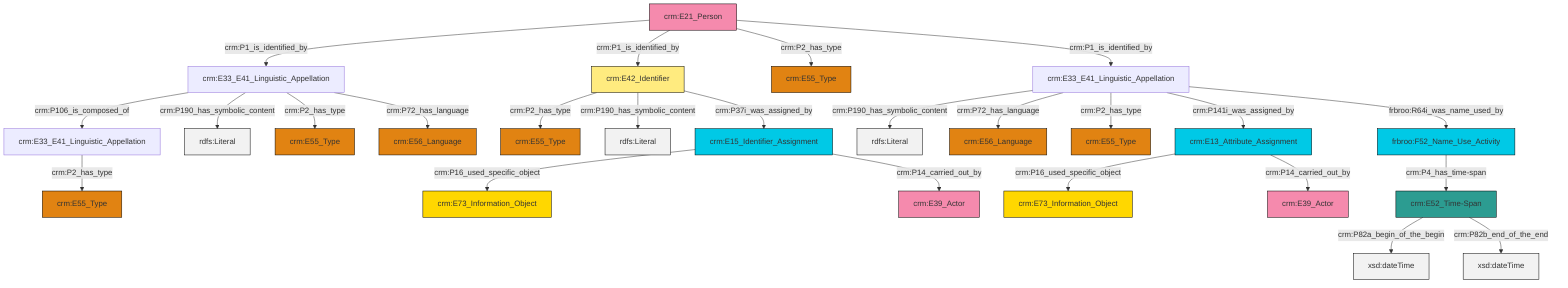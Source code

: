 graph TD
classDef Literal fill:#f2f2f2,stroke:#000000;
classDef CRM_Entity fill:#FFFFFF,stroke:#000000;
classDef Temporal_Entity fill:#00C9E6, stroke:#000000;
classDef Type fill:#E18312, stroke:#000000;
classDef Time-Span fill:#2C9C91, stroke:#000000;
classDef Appellation fill:#FFEB7F, stroke:#000000;
classDef Place fill:#008836, stroke:#000000;
classDef Persistent_Item fill:#B266B2, stroke:#000000;
classDef Conceptual_Object fill:#FFD700, stroke:#000000;
classDef Physical_Thing fill:#D2B48C, stroke:#000000;
classDef Actor fill:#f58aad, stroke:#000000;
classDef PC_Classes fill:#4ce600, stroke:#000000;
classDef Multi fill:#cccccc,stroke:#000000;

4["crm:E21_Person"]:::Actor -->|crm:P1_is_identified_by| 5["crm:E33_E41_Linguistic_Appellation"]:::Default
6["crm:E33_E41_Linguistic_Appellation"]:::Default -->|crm:P190_has_symbolic_content| 10[rdfs:Literal]:::Literal
5["crm:E33_E41_Linguistic_Appellation"]:::Default -->|crm:P106_is_composed_of| 11["crm:E33_E41_Linguistic_Appellation"]:::Default
14["crm:E13_Attribute_Assignment"]:::Temporal_Entity -->|crm:P16_used_specific_object| 8["crm:E73_Information_Object"]:::Conceptual_Object
12["crm:E52_Time-Span"]:::Time-Span -->|crm:P82a_begin_of_the_begin| 15[xsd:dateTime]:::Literal
12["crm:E52_Time-Span"]:::Time-Span -->|crm:P82b_end_of_the_end| 16[xsd:dateTime]:::Literal
17["crm:E42_Identifier"]:::Appellation -->|crm:P2_has_type| 18["crm:E55_Type"]:::Type
5["crm:E33_E41_Linguistic_Appellation"]:::Default -->|crm:P190_has_symbolic_content| 19[rdfs:Literal]:::Literal
4["crm:E21_Person"]:::Actor -->|crm:P1_is_identified_by| 17["crm:E42_Identifier"]:::Appellation
14["crm:E13_Attribute_Assignment"]:::Temporal_Entity -->|crm:P14_carried_out_by| 24["crm:E39_Actor"]:::Actor
6["crm:E33_E41_Linguistic_Appellation"]:::Default -->|crm:P72_has_language| 27["crm:E56_Language"]:::Type
6["crm:E33_E41_Linguistic_Appellation"]:::Default -->|crm:P2_has_type| 21["crm:E55_Type"]:::Type
36["crm:E15_Identifier_Assignment"]:::Temporal_Entity -->|crm:P16_used_specific_object| 0["crm:E73_Information_Object"]:::Conceptual_Object
5["crm:E33_E41_Linguistic_Appellation"]:::Default -->|crm:P2_has_type| 30["crm:E55_Type"]:::Type
34["frbroo:F52_Name_Use_Activity"]:::Temporal_Entity -->|crm:P4_has_time-span| 12["crm:E52_Time-Span"]:::Time-Span
6["crm:E33_E41_Linguistic_Appellation"]:::Default -->|crm:P141i_was_assigned_by| 14["crm:E13_Attribute_Assignment"]:::Temporal_Entity
5["crm:E33_E41_Linguistic_Appellation"]:::Default -->|crm:P72_has_language| 41["crm:E56_Language"]:::Type
6["crm:E33_E41_Linguistic_Appellation"]:::Default -->|frbroo:R64i_was_name_used_by| 34["frbroo:F52_Name_Use_Activity"]:::Temporal_Entity
17["crm:E42_Identifier"]:::Appellation -->|crm:P190_has_symbolic_content| 45[rdfs:Literal]:::Literal
4["crm:E21_Person"]:::Actor -->|crm:P2_has_type| 39["crm:E55_Type"]:::Type
11["crm:E33_E41_Linguistic_Appellation"]:::Default -->|crm:P2_has_type| 2["crm:E55_Type"]:::Type
17["crm:E42_Identifier"]:::Appellation -->|crm:P37i_was_assigned_by| 36["crm:E15_Identifier_Assignment"]:::Temporal_Entity
36["crm:E15_Identifier_Assignment"]:::Temporal_Entity -->|crm:P14_carried_out_by| 28["crm:E39_Actor"]:::Actor
4["crm:E21_Person"]:::Actor -->|crm:P1_is_identified_by| 6["crm:E33_E41_Linguistic_Appellation"]:::Default